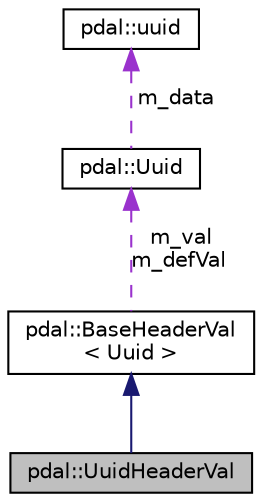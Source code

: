 digraph "pdal::UuidHeaderVal"
{
  edge [fontname="Helvetica",fontsize="10",labelfontname="Helvetica",labelfontsize="10"];
  node [fontname="Helvetica",fontsize="10",shape=record];
  Node1 [label="pdal::UuidHeaderVal",height=0.2,width=0.4,color="black", fillcolor="grey75", style="filled", fontcolor="black"];
  Node2 -> Node1 [dir="back",color="midnightblue",fontsize="10",style="solid",fontname="Helvetica"];
  Node2 [label="pdal::BaseHeaderVal\l\< Uuid \>",height=0.2,width=0.4,color="black", fillcolor="white", style="filled",URL="$classpdal_1_1BaseHeaderVal.html"];
  Node3 -> Node2 [dir="back",color="darkorchid3",fontsize="10",style="dashed",label=" m_val\nm_defVal" ,fontname="Helvetica"];
  Node3 [label="pdal::Uuid",height=0.2,width=0.4,color="black", fillcolor="white", style="filled",URL="$classpdal_1_1Uuid.html"];
  Node4 -> Node3 [dir="back",color="darkorchid3",fontsize="10",style="dashed",label=" m_data" ,fontname="Helvetica"];
  Node4 [label="pdal::uuid",height=0.2,width=0.4,color="black", fillcolor="white", style="filled",URL="$namespacepdal.html#structpdal_1_1uuid"];
}
